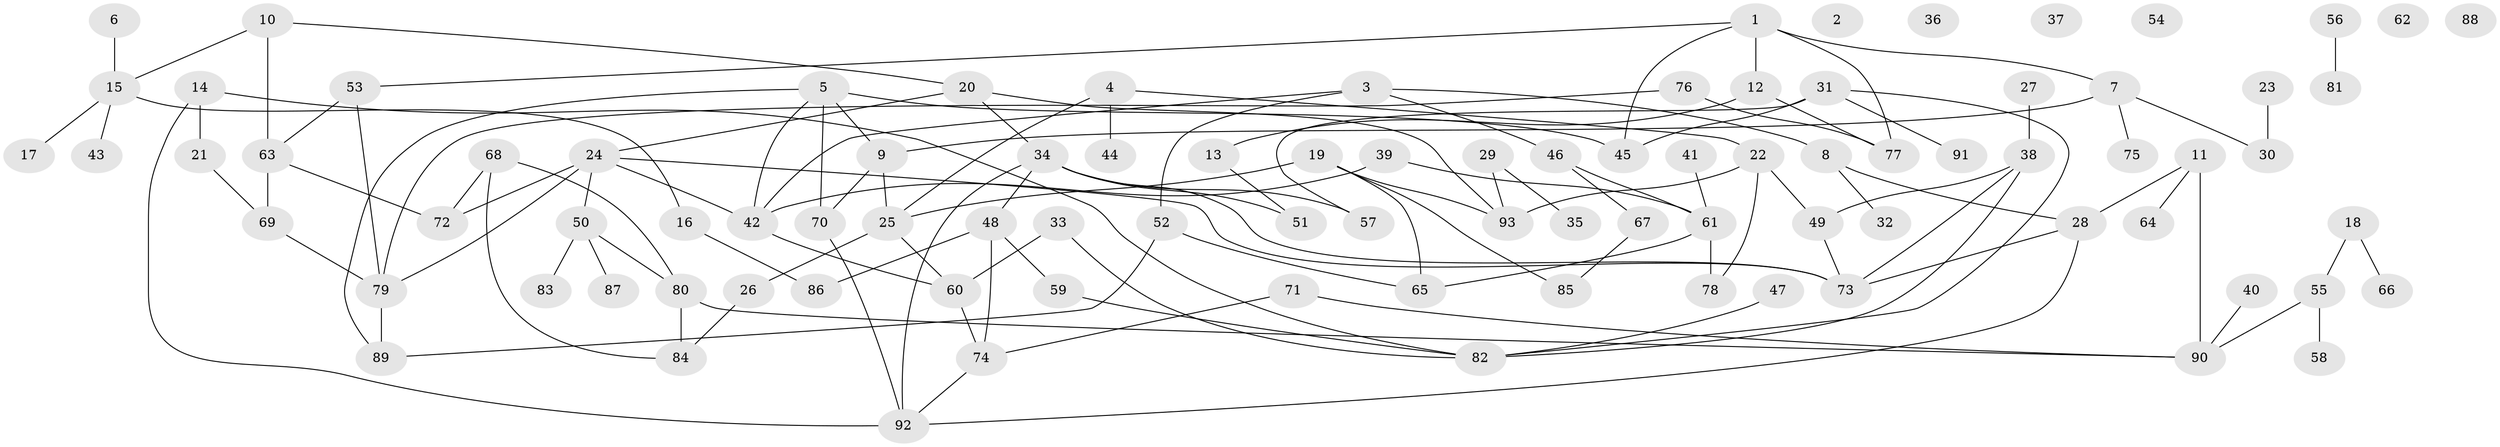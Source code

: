 // coarse degree distribution, {10: 0.02857142857142857, 0: 0.2, 8: 0.05714285714285714, 4: 0.14285714285714285, 1: 0.2571428571428571, 7: 0.05714285714285714, 2: 0.11428571428571428, 3: 0.02857142857142857, 13: 0.02857142857142857, 5: 0.02857142857142857, 6: 0.05714285714285714}
// Generated by graph-tools (version 1.1) at 2025/16/03/04/25 18:16:43]
// undirected, 93 vertices, 124 edges
graph export_dot {
graph [start="1"]
  node [color=gray90,style=filled];
  1;
  2;
  3;
  4;
  5;
  6;
  7;
  8;
  9;
  10;
  11;
  12;
  13;
  14;
  15;
  16;
  17;
  18;
  19;
  20;
  21;
  22;
  23;
  24;
  25;
  26;
  27;
  28;
  29;
  30;
  31;
  32;
  33;
  34;
  35;
  36;
  37;
  38;
  39;
  40;
  41;
  42;
  43;
  44;
  45;
  46;
  47;
  48;
  49;
  50;
  51;
  52;
  53;
  54;
  55;
  56;
  57;
  58;
  59;
  60;
  61;
  62;
  63;
  64;
  65;
  66;
  67;
  68;
  69;
  70;
  71;
  72;
  73;
  74;
  75;
  76;
  77;
  78;
  79;
  80;
  81;
  82;
  83;
  84;
  85;
  86;
  87;
  88;
  89;
  90;
  91;
  92;
  93;
  1 -- 7;
  1 -- 12;
  1 -- 45;
  1 -- 53;
  1 -- 77;
  3 -- 8;
  3 -- 42;
  3 -- 46;
  3 -- 52;
  4 -- 22;
  4 -- 25;
  4 -- 44;
  5 -- 9;
  5 -- 42;
  5 -- 45;
  5 -- 70;
  5 -- 89;
  6 -- 15;
  7 -- 9;
  7 -- 30;
  7 -- 75;
  8 -- 28;
  8 -- 32;
  9 -- 25;
  9 -- 70;
  10 -- 15;
  10 -- 20;
  10 -- 63;
  11 -- 28;
  11 -- 64;
  11 -- 90;
  12 -- 13;
  12 -- 77;
  13 -- 51;
  14 -- 21;
  14 -- 82;
  14 -- 92;
  15 -- 16;
  15 -- 17;
  15 -- 43;
  16 -- 86;
  18 -- 55;
  18 -- 66;
  19 -- 25;
  19 -- 65;
  19 -- 85;
  19 -- 93;
  20 -- 24;
  20 -- 34;
  20 -- 93;
  21 -- 69;
  22 -- 49;
  22 -- 78;
  22 -- 93;
  23 -- 30;
  24 -- 42;
  24 -- 50;
  24 -- 72;
  24 -- 73;
  24 -- 79;
  25 -- 26;
  25 -- 60;
  26 -- 84;
  27 -- 38;
  28 -- 73;
  28 -- 92;
  29 -- 35;
  29 -- 93;
  31 -- 45;
  31 -- 57;
  31 -- 82;
  31 -- 91;
  33 -- 60;
  33 -- 82;
  34 -- 48;
  34 -- 51;
  34 -- 57;
  34 -- 73;
  34 -- 92;
  38 -- 49;
  38 -- 73;
  38 -- 82;
  39 -- 42;
  39 -- 61;
  40 -- 90;
  41 -- 61;
  42 -- 60;
  46 -- 61;
  46 -- 67;
  47 -- 82;
  48 -- 59;
  48 -- 74;
  48 -- 86;
  49 -- 73;
  50 -- 80;
  50 -- 83;
  50 -- 87;
  52 -- 65;
  52 -- 89;
  53 -- 63;
  53 -- 79;
  55 -- 58;
  55 -- 90;
  56 -- 81;
  59 -- 82;
  60 -- 74;
  61 -- 65;
  61 -- 78;
  63 -- 69;
  63 -- 72;
  67 -- 85;
  68 -- 72;
  68 -- 80;
  68 -- 84;
  69 -- 79;
  70 -- 92;
  71 -- 74;
  71 -- 90;
  74 -- 92;
  76 -- 77;
  76 -- 79;
  79 -- 89;
  80 -- 84;
  80 -- 90;
}
